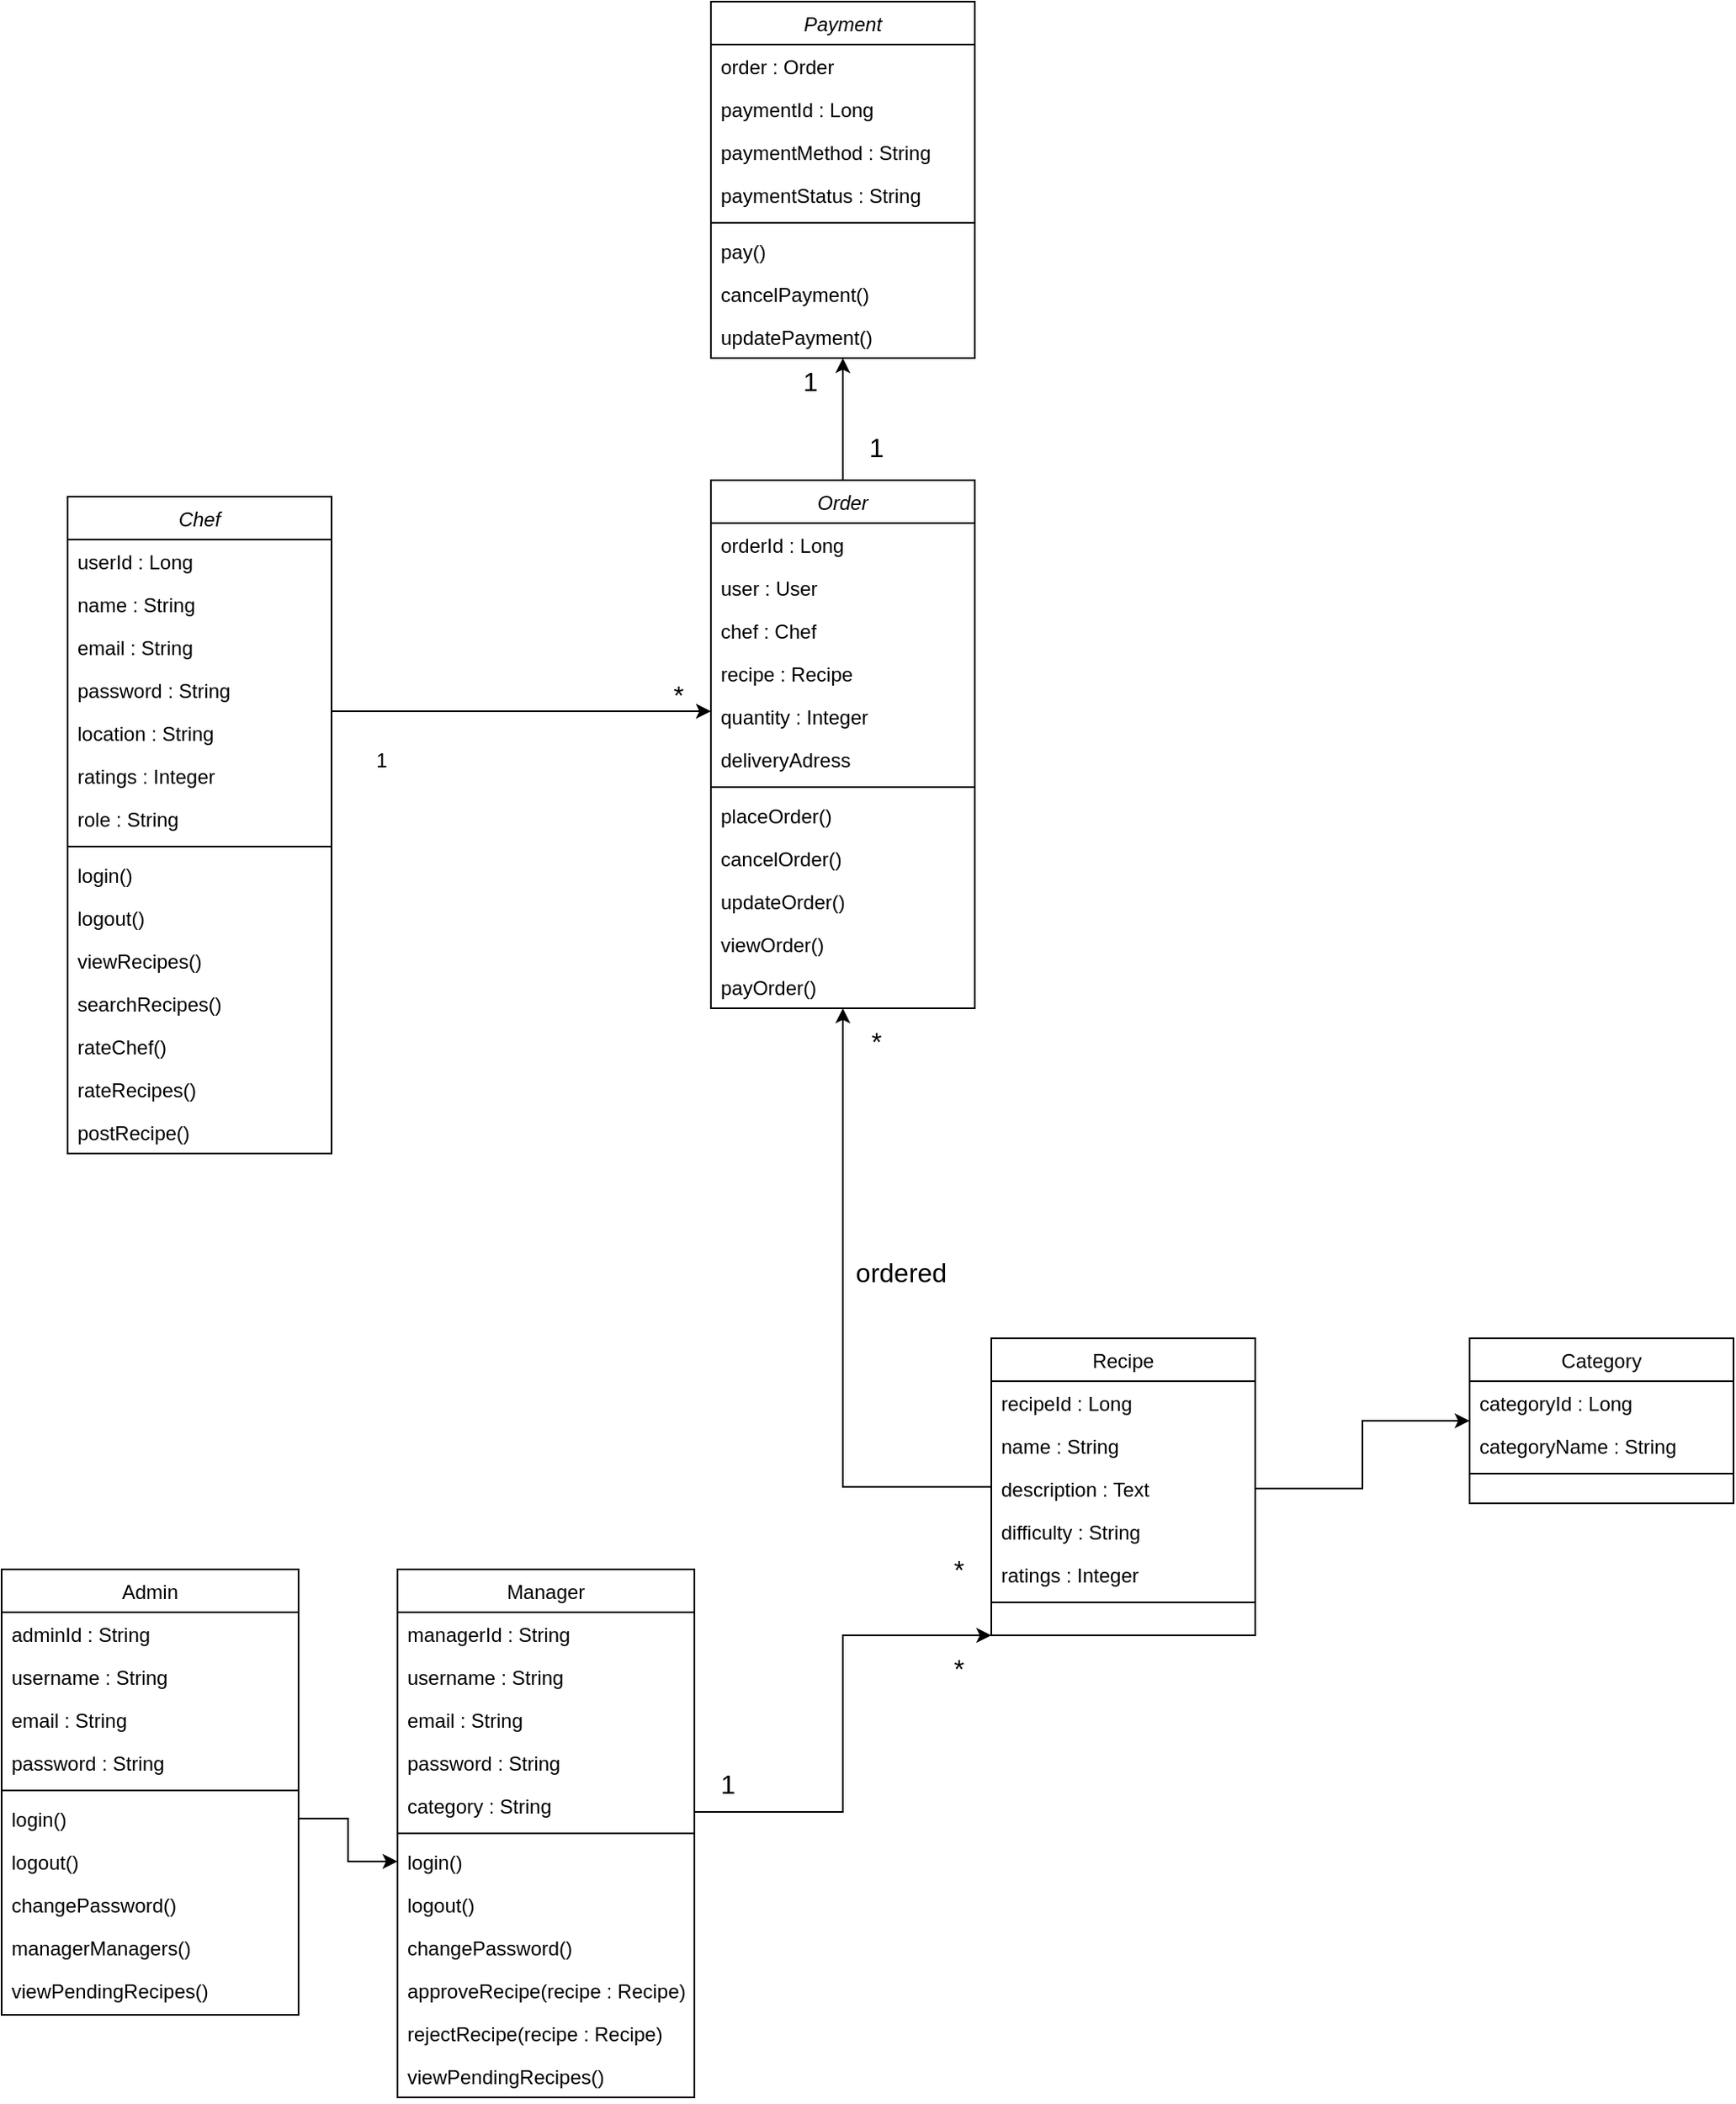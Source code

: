 <mxfile version="17.2.4" type="device" pages="2"><diagram id="C5RBs43oDa-KdzZeNtuy" name="Class"><mxGraphModel dx="1102" dy="2026" grid="1" gridSize="10" guides="1" tooltips="1" connect="1" arrows="1" fold="1" page="1" pageScale="1" pageWidth="827" pageHeight="1169" math="0" shadow="0"><root><mxCell id="WIyWlLk6GJQsqaUBKTNV-0"/><mxCell id="WIyWlLk6GJQsqaUBKTNV-1" parent="WIyWlLk6GJQsqaUBKTNV-0"/><mxCell id="gzbp8I2onkMnIB0sfhou-77" style="edgeStyle=orthogonalEdgeStyle;rounded=0;orthogonalLoop=1;jettySize=auto;html=1;" parent="WIyWlLk6GJQsqaUBKTNV-1" source="zkfFHV4jXpPFQw0GAbJ--0" target="zkfFHV4jXpPFQw0GAbJ--13" edge="1"><mxGeometry relative="1" as="geometry"><Array as="points"><mxPoint x="430" y="290"/><mxPoint x="430" y="290"/></Array></mxGeometry></mxCell><mxCell id="zkfFHV4jXpPFQw0GAbJ--0" value="Chef" style="swimlane;fontStyle=2;align=center;verticalAlign=top;childLayout=stackLayout;horizontal=1;startSize=26;horizontalStack=0;resizeParent=1;resizeLast=0;collapsible=1;marginBottom=0;rounded=0;shadow=0;strokeWidth=1;" parent="WIyWlLk6GJQsqaUBKTNV-1" vertex="1"><mxGeometry x="100" y="160" width="160" height="398" as="geometry"><mxRectangle x="230" y="140" width="160" height="26" as="alternateBounds"/></mxGeometry></mxCell><mxCell id="zkfFHV4jXpPFQw0GAbJ--1" value="userId : Long " style="text;align=left;verticalAlign=top;spacingLeft=4;spacingRight=4;overflow=hidden;rotatable=0;points=[[0,0.5],[1,0.5]];portConstraint=eastwest;" parent="zkfFHV4jXpPFQw0GAbJ--0" vertex="1"><mxGeometry y="26" width="160" height="26" as="geometry"/></mxCell><mxCell id="zkfFHV4jXpPFQw0GAbJ--2" value="name : String" style="text;align=left;verticalAlign=top;spacingLeft=4;spacingRight=4;overflow=hidden;rotatable=0;points=[[0,0.5],[1,0.5]];portConstraint=eastwest;rounded=0;shadow=0;html=0;" parent="zkfFHV4jXpPFQw0GAbJ--0" vertex="1"><mxGeometry y="52" width="160" height="26" as="geometry"/></mxCell><mxCell id="zkfFHV4jXpPFQw0GAbJ--3" value="email : String" style="text;align=left;verticalAlign=top;spacingLeft=4;spacingRight=4;overflow=hidden;rotatable=0;points=[[0,0.5],[1,0.5]];portConstraint=eastwest;rounded=0;shadow=0;html=0;" parent="zkfFHV4jXpPFQw0GAbJ--0" vertex="1"><mxGeometry y="78" width="160" height="26" as="geometry"/></mxCell><mxCell id="gzbp8I2onkMnIB0sfhou-25" value="password : String" style="text;align=left;verticalAlign=top;spacingLeft=4;spacingRight=4;overflow=hidden;rotatable=0;points=[[0,0.5],[1,0.5]];portConstraint=eastwest;rounded=0;shadow=0;html=0;" parent="zkfFHV4jXpPFQw0GAbJ--0" vertex="1"><mxGeometry y="104" width="160" height="26" as="geometry"/></mxCell><mxCell id="gzbp8I2onkMnIB0sfhou-27" value="location : String" style="text;align=left;verticalAlign=top;spacingLeft=4;spacingRight=4;overflow=hidden;rotatable=0;points=[[0,0.5],[1,0.5]];portConstraint=eastwest;rounded=0;shadow=0;html=0;" parent="zkfFHV4jXpPFQw0GAbJ--0" vertex="1"><mxGeometry y="130" width="160" height="26" as="geometry"/></mxCell><mxCell id="ZXQh1dTCe1DnvQsMlutK-0" value="ratings : Integer" style="text;align=left;verticalAlign=top;spacingLeft=4;spacingRight=4;overflow=hidden;rotatable=0;points=[[0,0.5],[1,0.5]];portConstraint=eastwest;rounded=0;shadow=0;html=0;" parent="zkfFHV4jXpPFQw0GAbJ--0" vertex="1"><mxGeometry y="156" width="160" height="26" as="geometry"/></mxCell><mxCell id="HIEGFdAaPPlBd5Zww9hB-16" value="role : String" style="text;align=left;verticalAlign=top;spacingLeft=4;spacingRight=4;overflow=hidden;rotatable=0;points=[[0,0.5],[1,0.5]];portConstraint=eastwest;rounded=0;shadow=0;html=0;" parent="zkfFHV4jXpPFQw0GAbJ--0" vertex="1"><mxGeometry y="182" width="160" height="26" as="geometry"/></mxCell><mxCell id="zkfFHV4jXpPFQw0GAbJ--4" value="" style="line;html=1;strokeWidth=1;align=left;verticalAlign=middle;spacingTop=-1;spacingLeft=3;spacingRight=3;rotatable=0;labelPosition=right;points=[];portConstraint=eastwest;" parent="zkfFHV4jXpPFQw0GAbJ--0" vertex="1"><mxGeometry y="208" width="160" height="8" as="geometry"/></mxCell><mxCell id="gzbp8I2onkMnIB0sfhou-28" value="login()" style="text;align=left;verticalAlign=top;spacingLeft=4;spacingRight=4;overflow=hidden;rotatable=0;points=[[0,0.5],[1,0.5]];portConstraint=eastwest;" parent="zkfFHV4jXpPFQw0GAbJ--0" vertex="1"><mxGeometry y="216" width="160" height="26" as="geometry"/></mxCell><mxCell id="gzbp8I2onkMnIB0sfhou-36" value="logout()" style="text;align=left;verticalAlign=top;spacingLeft=4;spacingRight=4;overflow=hidden;rotatable=0;points=[[0,0.5],[1,0.5]];portConstraint=eastwest;" parent="zkfFHV4jXpPFQw0GAbJ--0" vertex="1"><mxGeometry y="242" width="160" height="26" as="geometry"/></mxCell><mxCell id="gzbp8I2onkMnIB0sfhou-35" value="viewRecipes()" style="text;align=left;verticalAlign=top;spacingLeft=4;spacingRight=4;overflow=hidden;rotatable=0;points=[[0,0.5],[1,0.5]];portConstraint=eastwest;" parent="zkfFHV4jXpPFQw0GAbJ--0" vertex="1"><mxGeometry y="268" width="160" height="26" as="geometry"/></mxCell><mxCell id="gzbp8I2onkMnIB0sfhou-34" value="searchRecipes()" style="text;align=left;verticalAlign=top;spacingLeft=4;spacingRight=4;overflow=hidden;rotatable=0;points=[[0,0.5],[1,0.5]];portConstraint=eastwest;" parent="zkfFHV4jXpPFQw0GAbJ--0" vertex="1"><mxGeometry y="294" width="160" height="26" as="geometry"/></mxCell><mxCell id="gzbp8I2onkMnIB0sfhou-32" value="rateChef()" style="text;align=left;verticalAlign=top;spacingLeft=4;spacingRight=4;overflow=hidden;rotatable=0;points=[[0,0.5],[1,0.5]];portConstraint=eastwest;" parent="zkfFHV4jXpPFQw0GAbJ--0" vertex="1"><mxGeometry y="320" width="160" height="26" as="geometry"/></mxCell><mxCell id="gzbp8I2onkMnIB0sfhou-31" value="rateRecipes()" style="text;align=left;verticalAlign=top;spacingLeft=4;spacingRight=4;overflow=hidden;rotatable=0;points=[[0,0.5],[1,0.5]];portConstraint=eastwest;" parent="zkfFHV4jXpPFQw0GAbJ--0" vertex="1"><mxGeometry y="346" width="160" height="26" as="geometry"/></mxCell><mxCell id="zkfFHV4jXpPFQw0GAbJ--11" value="postRecipe()" style="text;align=left;verticalAlign=top;spacingLeft=4;spacingRight=4;overflow=hidden;rotatable=0;points=[[0,0.5],[1,0.5]];portConstraint=eastwest;" parent="zkfFHV4jXpPFQw0GAbJ--0" vertex="1"><mxGeometry y="372" width="160" height="26" as="geometry"/></mxCell><mxCell id="zkfFHV4jXpPFQw0GAbJ--13" value="Order" style="swimlane;fontStyle=2;align=center;verticalAlign=top;childLayout=stackLayout;horizontal=1;startSize=26;horizontalStack=0;resizeParent=1;resizeLast=0;collapsible=1;marginBottom=0;rounded=0;shadow=0;strokeWidth=1;" parent="WIyWlLk6GJQsqaUBKTNV-1" vertex="1"><mxGeometry x="490" y="150" width="160" height="320" as="geometry"><mxRectangle x="340" y="380" width="170" height="26" as="alternateBounds"/></mxGeometry></mxCell><mxCell id="zkfFHV4jXpPFQw0GAbJ--14" value="orderId : Long" style="text;align=left;verticalAlign=top;spacingLeft=4;spacingRight=4;overflow=hidden;rotatable=0;points=[[0,0.5],[1,0.5]];portConstraint=eastwest;" parent="zkfFHV4jXpPFQw0GAbJ--13" vertex="1"><mxGeometry y="26" width="160" height="26" as="geometry"/></mxCell><mxCell id="gzbp8I2onkMnIB0sfhou-53" value="user : User" style="text;align=left;verticalAlign=top;spacingLeft=4;spacingRight=4;overflow=hidden;rotatable=0;points=[[0,0.5],[1,0.5]];portConstraint=eastwest;" parent="zkfFHV4jXpPFQw0GAbJ--13" vertex="1"><mxGeometry y="52" width="160" height="26" as="geometry"/></mxCell><mxCell id="gzbp8I2onkMnIB0sfhou-54" value="chef : Chef" style="text;align=left;verticalAlign=top;spacingLeft=4;spacingRight=4;overflow=hidden;rotatable=0;points=[[0,0.5],[1,0.5]];portConstraint=eastwest;" parent="zkfFHV4jXpPFQw0GAbJ--13" vertex="1"><mxGeometry y="78" width="160" height="26" as="geometry"/></mxCell><mxCell id="gzbp8I2onkMnIB0sfhou-55" value="recipe : Recipe" style="text;align=left;verticalAlign=top;spacingLeft=4;spacingRight=4;overflow=hidden;rotatable=0;points=[[0,0.5],[1,0.5]];portConstraint=eastwest;" parent="zkfFHV4jXpPFQw0GAbJ--13" vertex="1"><mxGeometry y="104" width="160" height="26" as="geometry"/></mxCell><mxCell id="gzbp8I2onkMnIB0sfhou-56" value="quantity : Integer" style="text;align=left;verticalAlign=top;spacingLeft=4;spacingRight=4;overflow=hidden;rotatable=0;points=[[0,0.5],[1,0.5]];portConstraint=eastwest;" parent="zkfFHV4jXpPFQw0GAbJ--13" vertex="1"><mxGeometry y="130" width="160" height="26" as="geometry"/></mxCell><mxCell id="gzbp8I2onkMnIB0sfhou-57" value="deliveryAdress" style="text;align=left;verticalAlign=top;spacingLeft=4;spacingRight=4;overflow=hidden;rotatable=0;points=[[0,0.5],[1,0.5]];portConstraint=eastwest;" parent="zkfFHV4jXpPFQw0GAbJ--13" vertex="1"><mxGeometry y="156" width="160" height="26" as="geometry"/></mxCell><mxCell id="zkfFHV4jXpPFQw0GAbJ--15" value="" style="line;html=1;strokeWidth=1;align=left;verticalAlign=middle;spacingTop=-1;spacingLeft=3;spacingRight=3;rotatable=0;labelPosition=right;points=[];portConstraint=eastwest;" parent="zkfFHV4jXpPFQw0GAbJ--13" vertex="1"><mxGeometry y="182" width="160" height="8" as="geometry"/></mxCell><mxCell id="gzbp8I2onkMnIB0sfhou-58" value="placeOrder()" style="text;align=left;verticalAlign=top;spacingLeft=4;spacingRight=4;overflow=hidden;rotatable=0;points=[[0,0.5],[1,0.5]];portConstraint=eastwest;" parent="zkfFHV4jXpPFQw0GAbJ--13" vertex="1"><mxGeometry y="190" width="160" height="26" as="geometry"/></mxCell><mxCell id="gzbp8I2onkMnIB0sfhou-59" value="cancelOrder()" style="text;align=left;verticalAlign=top;spacingLeft=4;spacingRight=4;overflow=hidden;rotatable=0;points=[[0,0.5],[1,0.5]];portConstraint=eastwest;" parent="zkfFHV4jXpPFQw0GAbJ--13" vertex="1"><mxGeometry y="216" width="160" height="26" as="geometry"/></mxCell><mxCell id="gzbp8I2onkMnIB0sfhou-60" value="updateOrder()" style="text;align=left;verticalAlign=top;spacingLeft=4;spacingRight=4;overflow=hidden;rotatable=0;points=[[0,0.5],[1,0.5]];portConstraint=eastwest;" parent="zkfFHV4jXpPFQw0GAbJ--13" vertex="1"><mxGeometry y="242" width="160" height="26" as="geometry"/></mxCell><mxCell id="gzbp8I2onkMnIB0sfhou-61" value="viewOrder()" style="text;align=left;verticalAlign=top;spacingLeft=4;spacingRight=4;overflow=hidden;rotatable=0;points=[[0,0.5],[1,0.5]];portConstraint=eastwest;" parent="zkfFHV4jXpPFQw0GAbJ--13" vertex="1"><mxGeometry y="268" width="160" height="26" as="geometry"/></mxCell><mxCell id="gzbp8I2onkMnIB0sfhou-62" value="payOrder()" style="text;align=left;verticalAlign=top;spacingLeft=4;spacingRight=4;overflow=hidden;rotatable=0;points=[[0,0.5],[1,0.5]];portConstraint=eastwest;" parent="zkfFHV4jXpPFQw0GAbJ--13" vertex="1"><mxGeometry y="294" width="160" height="26" as="geometry"/></mxCell><mxCell id="gzbp8I2onkMnIB0sfhou-83" style="edgeStyle=orthogonalEdgeStyle;rounded=0;orthogonalLoop=1;jettySize=auto;html=1;fontSize=16;" parent="WIyWlLk6GJQsqaUBKTNV-1" source="zkfFHV4jXpPFQw0GAbJ--17" target="zkfFHV4jXpPFQw0GAbJ--13" edge="1"><mxGeometry relative="1" as="geometry"/></mxCell><mxCell id="zkfFHV4jXpPFQw0GAbJ--17" value="Recipe" style="swimlane;fontStyle=0;align=center;verticalAlign=top;childLayout=stackLayout;horizontal=1;startSize=26;horizontalStack=0;resizeParent=1;resizeLast=0;collapsible=1;marginBottom=0;rounded=0;shadow=0;strokeWidth=1;" parent="WIyWlLk6GJQsqaUBKTNV-1" vertex="1"><mxGeometry x="660" y="670" width="160" height="180" as="geometry"><mxRectangle x="550" y="140" width="160" height="26" as="alternateBounds"/></mxGeometry></mxCell><mxCell id="zkfFHV4jXpPFQw0GAbJ--18" value="recipeId : Long" style="text;align=left;verticalAlign=top;spacingLeft=4;spacingRight=4;overflow=hidden;rotatable=0;points=[[0,0.5],[1,0.5]];portConstraint=eastwest;" parent="zkfFHV4jXpPFQw0GAbJ--17" vertex="1"><mxGeometry y="26" width="160" height="26" as="geometry"/></mxCell><mxCell id="zkfFHV4jXpPFQw0GAbJ--19" value="name : String" style="text;align=left;verticalAlign=top;spacingLeft=4;spacingRight=4;overflow=hidden;rotatable=0;points=[[0,0.5],[1,0.5]];portConstraint=eastwest;rounded=0;shadow=0;html=0;" parent="zkfFHV4jXpPFQw0GAbJ--17" vertex="1"><mxGeometry y="52" width="160" height="26" as="geometry"/></mxCell><mxCell id="HIEGFdAaPPlBd5Zww9hB-15" value="description : Text" style="text;align=left;verticalAlign=top;spacingLeft=4;spacingRight=4;overflow=hidden;rotatable=0;points=[[0,0.5],[1,0.5]];portConstraint=eastwest;" parent="zkfFHV4jXpPFQw0GAbJ--17" vertex="1"><mxGeometry y="78" width="160" height="26" as="geometry"/></mxCell><mxCell id="gzbp8I2onkMnIB0sfhou-37" value="difficulty : String" style="text;align=left;verticalAlign=top;spacingLeft=4;spacingRight=4;overflow=hidden;rotatable=0;points=[[0,0.5],[1,0.5]];portConstraint=eastwest;rounded=0;shadow=0;html=0;" parent="zkfFHV4jXpPFQw0GAbJ--17" vertex="1"><mxGeometry y="104" width="160" height="26" as="geometry"/></mxCell><mxCell id="gzbp8I2onkMnIB0sfhou-38" value="ratings : Integer" style="text;align=left;verticalAlign=top;spacingLeft=4;spacingRight=4;overflow=hidden;rotatable=0;points=[[0,0.5],[1,0.5]];portConstraint=eastwest;rounded=0;shadow=0;html=0;" parent="zkfFHV4jXpPFQw0GAbJ--17" vertex="1"><mxGeometry y="130" width="160" height="26" as="geometry"/></mxCell><mxCell id="zkfFHV4jXpPFQw0GAbJ--23" value="" style="line;html=1;strokeWidth=1;align=left;verticalAlign=middle;spacingTop=-1;spacingLeft=3;spacingRight=3;rotatable=0;labelPosition=right;points=[];portConstraint=eastwest;" parent="zkfFHV4jXpPFQw0GAbJ--17" vertex="1"><mxGeometry y="156" width="160" height="8" as="geometry"/></mxCell><mxCell id="gzbp8I2onkMnIB0sfhou-1" value="Payment" style="swimlane;fontStyle=2;align=center;verticalAlign=top;childLayout=stackLayout;horizontal=1;startSize=26;horizontalStack=0;resizeParent=1;resizeLast=0;collapsible=1;marginBottom=0;rounded=0;shadow=0;strokeWidth=1;" parent="WIyWlLk6GJQsqaUBKTNV-1" vertex="1"><mxGeometry x="490" y="-140" width="160" height="216" as="geometry"><mxRectangle x="230" y="140" width="160" height="26" as="alternateBounds"/></mxGeometry></mxCell><mxCell id="gzbp8I2onkMnIB0sfhou-3" value="order : Order" style="text;align=left;verticalAlign=top;spacingLeft=4;spacingRight=4;overflow=hidden;rotatable=0;points=[[0,0.5],[1,0.5]];portConstraint=eastwest;rounded=0;shadow=0;html=0;" parent="gzbp8I2onkMnIB0sfhou-1" vertex="1"><mxGeometry y="26" width="160" height="26" as="geometry"/></mxCell><mxCell id="gzbp8I2onkMnIB0sfhou-2" value="paymentId : Long" style="text;align=left;verticalAlign=top;spacingLeft=4;spacingRight=4;overflow=hidden;rotatable=0;points=[[0,0.5],[1,0.5]];portConstraint=eastwest;" parent="gzbp8I2onkMnIB0sfhou-1" vertex="1"><mxGeometry y="52" width="160" height="26" as="geometry"/></mxCell><mxCell id="gzbp8I2onkMnIB0sfhou-4" value="paymentMethod : String" style="text;align=left;verticalAlign=top;spacingLeft=4;spacingRight=4;overflow=hidden;rotatable=0;points=[[0,0.5],[1,0.5]];portConstraint=eastwest;rounded=0;shadow=0;html=0;" parent="gzbp8I2onkMnIB0sfhou-1" vertex="1"><mxGeometry y="78" width="160" height="26" as="geometry"/></mxCell><mxCell id="gzbp8I2onkMnIB0sfhou-64" value="paymentStatus : String" style="text;align=left;verticalAlign=top;spacingLeft=4;spacingRight=4;overflow=hidden;rotatable=0;points=[[0,0.5],[1,0.5]];portConstraint=eastwest;rounded=0;shadow=0;html=0;" parent="gzbp8I2onkMnIB0sfhou-1" vertex="1"><mxGeometry y="104" width="160" height="26" as="geometry"/></mxCell><mxCell id="gzbp8I2onkMnIB0sfhou-5" value="" style="line;html=1;strokeWidth=1;align=left;verticalAlign=middle;spacingTop=-1;spacingLeft=3;spacingRight=3;rotatable=0;labelPosition=right;points=[];portConstraint=eastwest;" parent="gzbp8I2onkMnIB0sfhou-1" vertex="1"><mxGeometry y="130" width="160" height="8" as="geometry"/></mxCell><mxCell id="gzbp8I2onkMnIB0sfhou-6" value="pay()" style="text;align=left;verticalAlign=top;spacingLeft=4;spacingRight=4;overflow=hidden;rotatable=0;points=[[0,0.5],[1,0.5]];portConstraint=eastwest;" parent="gzbp8I2onkMnIB0sfhou-1" vertex="1"><mxGeometry y="138" width="160" height="26" as="geometry"/></mxCell><mxCell id="gzbp8I2onkMnIB0sfhou-65" value="cancelPayment()" style="text;align=left;verticalAlign=top;spacingLeft=4;spacingRight=4;overflow=hidden;rotatable=0;points=[[0,0.5],[1,0.5]];portConstraint=eastwest;" parent="gzbp8I2onkMnIB0sfhou-1" vertex="1"><mxGeometry y="164" width="160" height="26" as="geometry"/></mxCell><mxCell id="gzbp8I2onkMnIB0sfhou-66" value="updatePayment()" style="text;align=left;verticalAlign=top;spacingLeft=4;spacingRight=4;overflow=hidden;rotatable=0;points=[[0,0.5],[1,0.5]];portConstraint=eastwest;" parent="gzbp8I2onkMnIB0sfhou-1" vertex="1"><mxGeometry y="190" width="160" height="26" as="geometry"/></mxCell><mxCell id="gzbp8I2onkMnIB0sfhou-95" style="edgeStyle=orthogonalEdgeStyle;rounded=0;orthogonalLoop=1;jettySize=auto;html=1;fontSize=16;startArrow=none;startFill=0;endArrow=classic;endFill=1;" parent="WIyWlLk6GJQsqaUBKTNV-1" source="gzbp8I2onkMnIB0sfhou-13" target="zkfFHV4jXpPFQw0GAbJ--17" edge="1"><mxGeometry relative="1" as="geometry"><Array as="points"><mxPoint x="570" y="957"/><mxPoint x="570" y="850"/></Array></mxGeometry></mxCell><mxCell id="gzbp8I2onkMnIB0sfhou-13" value="Manager" style="swimlane;fontStyle=0;align=center;verticalAlign=top;childLayout=stackLayout;horizontal=1;startSize=26;horizontalStack=0;resizeParent=1;resizeLast=0;collapsible=1;marginBottom=0;rounded=0;shadow=0;strokeWidth=1;" parent="WIyWlLk6GJQsqaUBKTNV-1" vertex="1"><mxGeometry x="300" y="810" width="180" height="320" as="geometry"><mxRectangle x="130" y="380" width="160" height="26" as="alternateBounds"/></mxGeometry></mxCell><mxCell id="gzbp8I2onkMnIB0sfhou-14" value="managerId : String" style="text;align=left;verticalAlign=top;spacingLeft=4;spacingRight=4;overflow=hidden;rotatable=0;points=[[0,0.5],[1,0.5]];portConstraint=eastwest;" parent="gzbp8I2onkMnIB0sfhou-13" vertex="1"><mxGeometry y="26" width="180" height="26" as="geometry"/></mxCell><mxCell id="gzbp8I2onkMnIB0sfhou-15" value="username : String" style="text;align=left;verticalAlign=top;spacingLeft=4;spacingRight=4;overflow=hidden;rotatable=0;points=[[0,0.5],[1,0.5]];portConstraint=eastwest;rounded=0;shadow=0;html=0;" parent="gzbp8I2onkMnIB0sfhou-13" vertex="1"><mxGeometry y="52" width="180" height="26" as="geometry"/></mxCell><mxCell id="gzbp8I2onkMnIB0sfhou-70" value="email : String" style="text;align=left;verticalAlign=top;spacingLeft=4;spacingRight=4;overflow=hidden;rotatable=0;points=[[0,0.5],[1,0.5]];portConstraint=eastwest;rounded=0;shadow=0;html=0;" parent="gzbp8I2onkMnIB0sfhou-13" vertex="1"><mxGeometry y="78" width="180" height="26" as="geometry"/></mxCell><mxCell id="gzbp8I2onkMnIB0sfhou-71" value="password : String" style="text;align=left;verticalAlign=top;spacingLeft=4;spacingRight=4;overflow=hidden;rotatable=0;points=[[0,0.5],[1,0.5]];portConstraint=eastwest;rounded=0;shadow=0;html=0;" parent="gzbp8I2onkMnIB0sfhou-13" vertex="1"><mxGeometry y="104" width="180" height="26" as="geometry"/></mxCell><mxCell id="HIEGFdAaPPlBd5Zww9hB-0" value="category : String" style="text;align=left;verticalAlign=top;spacingLeft=4;spacingRight=4;overflow=hidden;rotatable=0;points=[[0,0.5],[1,0.5]];portConstraint=eastwest;rounded=0;shadow=0;html=0;" parent="gzbp8I2onkMnIB0sfhou-13" vertex="1"><mxGeometry y="130" width="180" height="26" as="geometry"/></mxCell><mxCell id="gzbp8I2onkMnIB0sfhou-16" value="" style="line;html=1;strokeWidth=1;align=left;verticalAlign=middle;spacingTop=-1;spacingLeft=3;spacingRight=3;rotatable=0;labelPosition=right;points=[];portConstraint=eastwest;" parent="gzbp8I2onkMnIB0sfhou-13" vertex="1"><mxGeometry y="156" width="180" height="8" as="geometry"/></mxCell><mxCell id="gzbp8I2onkMnIB0sfhou-17" value="login()" style="text;align=left;verticalAlign=top;spacingLeft=4;spacingRight=4;overflow=hidden;rotatable=0;points=[[0,0.5],[1,0.5]];portConstraint=eastwest;fontStyle=0" parent="gzbp8I2onkMnIB0sfhou-13" vertex="1"><mxGeometry y="164" width="180" height="26" as="geometry"/></mxCell><mxCell id="gzbp8I2onkMnIB0sfhou-18" value="logout()" style="text;align=left;verticalAlign=top;spacingLeft=4;spacingRight=4;overflow=hidden;rotatable=0;points=[[0,0.5],[1,0.5]];portConstraint=eastwest;" parent="gzbp8I2onkMnIB0sfhou-13" vertex="1"><mxGeometry y="190" width="180" height="26" as="geometry"/></mxCell><mxCell id="gzbp8I2onkMnIB0sfhou-72" value="changePassword()" style="text;align=left;verticalAlign=top;spacingLeft=4;spacingRight=4;overflow=hidden;rotatable=0;points=[[0,0.5],[1,0.5]];portConstraint=eastwest;" parent="gzbp8I2onkMnIB0sfhou-13" vertex="1"><mxGeometry y="216" width="180" height="26" as="geometry"/></mxCell><mxCell id="gzbp8I2onkMnIB0sfhou-73" value="approveRecipe(recipe : Recipe)" style="text;align=left;verticalAlign=top;spacingLeft=4;spacingRight=4;overflow=hidden;rotatable=0;points=[[0,0.5],[1,0.5]];portConstraint=eastwest;" parent="gzbp8I2onkMnIB0sfhou-13" vertex="1"><mxGeometry y="242" width="180" height="26" as="geometry"/></mxCell><mxCell id="gzbp8I2onkMnIB0sfhou-74" value="rejectRecipe(recipe : Recipe)" style="text;align=left;verticalAlign=top;spacingLeft=4;spacingRight=4;overflow=hidden;rotatable=0;points=[[0,0.5],[1,0.5]];portConstraint=eastwest;" parent="gzbp8I2onkMnIB0sfhou-13" vertex="1"><mxGeometry y="268" width="180" height="26" as="geometry"/></mxCell><mxCell id="gzbp8I2onkMnIB0sfhou-75" value="viewPendingRecipes()" style="text;align=left;verticalAlign=top;spacingLeft=4;spacingRight=4;overflow=hidden;rotatable=0;points=[[0,0.5],[1,0.5]];portConstraint=eastwest;" parent="gzbp8I2onkMnIB0sfhou-13" vertex="1"><mxGeometry y="294" width="180" height="26" as="geometry"/></mxCell><mxCell id="gzbp8I2onkMnIB0sfhou-78" value="1" style="text;html=1;align=center;verticalAlign=middle;resizable=0;points=[];autosize=1;strokeColor=none;fillColor=none;" parent="WIyWlLk6GJQsqaUBKTNV-1" vertex="1"><mxGeometry x="280" y="310" width="20" height="20" as="geometry"/></mxCell><mxCell id="gzbp8I2onkMnIB0sfhou-79" value="*" style="text;html=1;align=center;verticalAlign=middle;resizable=0;points=[];autosize=1;strokeColor=none;fillColor=none;fontSize=16;" parent="WIyWlLk6GJQsqaUBKTNV-1" vertex="1"><mxGeometry x="460" y="270" width="20" height="20" as="geometry"/></mxCell><mxCell id="gzbp8I2onkMnIB0sfhou-84" value="*" style="text;html=1;align=center;verticalAlign=middle;resizable=0;points=[];autosize=1;strokeColor=none;fillColor=none;fontSize=16;" parent="WIyWlLk6GJQsqaUBKTNV-1" vertex="1"><mxGeometry x="580" y="480" width="20" height="20" as="geometry"/></mxCell><mxCell id="gzbp8I2onkMnIB0sfhou-85" value="ordered" style="text;html=1;align=center;verticalAlign=middle;resizable=0;points=[];autosize=1;strokeColor=none;fillColor=none;fontSize=16;" parent="WIyWlLk6GJQsqaUBKTNV-1" vertex="1"><mxGeometry x="570" y="620" width="70" height="20" as="geometry"/></mxCell><mxCell id="gzbp8I2onkMnIB0sfhou-87" style="edgeStyle=orthogonalEdgeStyle;rounded=0;orthogonalLoop=1;jettySize=auto;html=1;entryX=0.5;entryY=0;entryDx=0;entryDy=0;fontSize=16;startArrow=classic;startFill=1;endArrow=none;endFill=0;exitX=0.5;exitY=1;exitDx=0;exitDy=0;" parent="WIyWlLk6GJQsqaUBKTNV-1" source="gzbp8I2onkMnIB0sfhou-1" target="zkfFHV4jXpPFQw0GAbJ--13" edge="1"><mxGeometry relative="1" as="geometry"/></mxCell><mxCell id="gzbp8I2onkMnIB0sfhou-88" value="*" style="text;html=1;align=center;verticalAlign=middle;resizable=0;points=[];autosize=1;strokeColor=none;fillColor=none;fontSize=16;" parent="WIyWlLk6GJQsqaUBKTNV-1" vertex="1"><mxGeometry x="630" y="800" width="20" height="20" as="geometry"/></mxCell><mxCell id="gzbp8I2onkMnIB0sfhou-89" value="1" style="text;html=1;align=center;verticalAlign=middle;resizable=0;points=[];autosize=1;strokeColor=none;fillColor=none;fontSize=16;" parent="WIyWlLk6GJQsqaUBKTNV-1" vertex="1"><mxGeometry x="540" y="80" width="20" height="20" as="geometry"/></mxCell><mxCell id="gzbp8I2onkMnIB0sfhou-90" value="1" style="text;html=1;align=center;verticalAlign=middle;resizable=0;points=[];autosize=1;strokeColor=none;fillColor=none;fontSize=16;" parent="WIyWlLk6GJQsqaUBKTNV-1" vertex="1"><mxGeometry x="580" y="120" width="20" height="20" as="geometry"/></mxCell><mxCell id="gzbp8I2onkMnIB0sfhou-96" value="1" style="text;html=1;align=center;verticalAlign=middle;resizable=0;points=[];autosize=1;strokeColor=none;fillColor=none;fontSize=16;" parent="WIyWlLk6GJQsqaUBKTNV-1" vertex="1"><mxGeometry x="490" y="930" width="20" height="20" as="geometry"/></mxCell><mxCell id="gzbp8I2onkMnIB0sfhou-98" value="*" style="text;html=1;align=center;verticalAlign=middle;resizable=0;points=[];autosize=1;strokeColor=none;fillColor=none;fontSize=16;" parent="WIyWlLk6GJQsqaUBKTNV-1" vertex="1"><mxGeometry x="630" y="860" width="20" height="20" as="geometry"/></mxCell><mxCell id="fipd7-vWyxz0HXzNnjah-0" value="Admin" style="swimlane;fontStyle=0;align=center;verticalAlign=top;childLayout=stackLayout;horizontal=1;startSize=26;horizontalStack=0;resizeParent=1;resizeLast=0;collapsible=1;marginBottom=0;rounded=0;shadow=0;strokeWidth=1;" parent="WIyWlLk6GJQsqaUBKTNV-1" vertex="1"><mxGeometry x="60" y="810" width="180" height="270" as="geometry"><mxRectangle x="130" y="380" width="160" height="26" as="alternateBounds"/></mxGeometry></mxCell><mxCell id="fipd7-vWyxz0HXzNnjah-1" value="adminId : String" style="text;align=left;verticalAlign=top;spacingLeft=4;spacingRight=4;overflow=hidden;rotatable=0;points=[[0,0.5],[1,0.5]];portConstraint=eastwest;" parent="fipd7-vWyxz0HXzNnjah-0" vertex="1"><mxGeometry y="26" width="180" height="26" as="geometry"/></mxCell><mxCell id="fipd7-vWyxz0HXzNnjah-2" value="username : String" style="text;align=left;verticalAlign=top;spacingLeft=4;spacingRight=4;overflow=hidden;rotatable=0;points=[[0,0.5],[1,0.5]];portConstraint=eastwest;rounded=0;shadow=0;html=0;" parent="fipd7-vWyxz0HXzNnjah-0" vertex="1"><mxGeometry y="52" width="180" height="26" as="geometry"/></mxCell><mxCell id="fipd7-vWyxz0HXzNnjah-3" value="email : String" style="text;align=left;verticalAlign=top;spacingLeft=4;spacingRight=4;overflow=hidden;rotatable=0;points=[[0,0.5],[1,0.5]];portConstraint=eastwest;rounded=0;shadow=0;html=0;" parent="fipd7-vWyxz0HXzNnjah-0" vertex="1"><mxGeometry y="78" width="180" height="26" as="geometry"/></mxCell><mxCell id="fipd7-vWyxz0HXzNnjah-4" value="password : String" style="text;align=left;verticalAlign=top;spacingLeft=4;spacingRight=4;overflow=hidden;rotatable=0;points=[[0,0.5],[1,0.5]];portConstraint=eastwest;rounded=0;shadow=0;html=0;" parent="fipd7-vWyxz0HXzNnjah-0" vertex="1"><mxGeometry y="104" width="180" height="26" as="geometry"/></mxCell><mxCell id="fipd7-vWyxz0HXzNnjah-5" value="" style="line;html=1;strokeWidth=1;align=left;verticalAlign=middle;spacingTop=-1;spacingLeft=3;spacingRight=3;rotatable=0;labelPosition=right;points=[];portConstraint=eastwest;" parent="fipd7-vWyxz0HXzNnjah-0" vertex="1"><mxGeometry y="130" width="180" height="8" as="geometry"/></mxCell><mxCell id="fipd7-vWyxz0HXzNnjah-6" value="login()" style="text;align=left;verticalAlign=top;spacingLeft=4;spacingRight=4;overflow=hidden;rotatable=0;points=[[0,0.5],[1,0.5]];portConstraint=eastwest;fontStyle=0" parent="fipd7-vWyxz0HXzNnjah-0" vertex="1"><mxGeometry y="138" width="180" height="26" as="geometry"/></mxCell><mxCell id="fipd7-vWyxz0HXzNnjah-7" value="logout()" style="text;align=left;verticalAlign=top;spacingLeft=4;spacingRight=4;overflow=hidden;rotatable=0;points=[[0,0.5],[1,0.5]];portConstraint=eastwest;" parent="fipd7-vWyxz0HXzNnjah-0" vertex="1"><mxGeometry y="164" width="180" height="26" as="geometry"/></mxCell><mxCell id="fipd7-vWyxz0HXzNnjah-8" value="changePassword()" style="text;align=left;verticalAlign=top;spacingLeft=4;spacingRight=4;overflow=hidden;rotatable=0;points=[[0,0.5],[1,0.5]];portConstraint=eastwest;" parent="fipd7-vWyxz0HXzNnjah-0" vertex="1"><mxGeometry y="190" width="180" height="26" as="geometry"/></mxCell><mxCell id="fipd7-vWyxz0HXzNnjah-9" value="managerManagers()" style="text;align=left;verticalAlign=top;spacingLeft=4;spacingRight=4;overflow=hidden;rotatable=0;points=[[0,0.5],[1,0.5]];portConstraint=eastwest;" parent="fipd7-vWyxz0HXzNnjah-0" vertex="1"><mxGeometry y="216" width="180" height="26" as="geometry"/></mxCell><mxCell id="fipd7-vWyxz0HXzNnjah-11" value="viewPendingRecipes()" style="text;align=left;verticalAlign=top;spacingLeft=4;spacingRight=4;overflow=hidden;rotatable=0;points=[[0,0.5],[1,0.5]];portConstraint=eastwest;" parent="fipd7-vWyxz0HXzNnjah-0" vertex="1"><mxGeometry y="242" width="180" height="26" as="geometry"/></mxCell><mxCell id="fipd7-vWyxz0HXzNnjah-12" style="edgeStyle=orthogonalEdgeStyle;rounded=0;orthogonalLoop=1;jettySize=auto;html=1;entryX=1;entryY=0.5;entryDx=0;entryDy=0;startArrow=classic;startFill=1;endArrow=none;endFill=0;" parent="WIyWlLk6GJQsqaUBKTNV-1" source="gzbp8I2onkMnIB0sfhou-17" target="fipd7-vWyxz0HXzNnjah-6" edge="1"><mxGeometry relative="1" as="geometry"/></mxCell><mxCell id="HIEGFdAaPPlBd5Zww9hB-1" value="Category" style="swimlane;fontStyle=0;align=center;verticalAlign=top;childLayout=stackLayout;horizontal=1;startSize=26;horizontalStack=0;resizeParent=1;resizeLast=0;collapsible=1;marginBottom=0;rounded=0;shadow=0;strokeWidth=1;" parent="WIyWlLk6GJQsqaUBKTNV-1" vertex="1"><mxGeometry x="950" y="670" width="160" height="100" as="geometry"><mxRectangle x="550" y="140" width="160" height="26" as="alternateBounds"/></mxGeometry></mxCell><mxCell id="HIEGFdAaPPlBd5Zww9hB-2" value="categoryId : Long" style="text;align=left;verticalAlign=top;spacingLeft=4;spacingRight=4;overflow=hidden;rotatable=0;points=[[0,0.5],[1,0.5]];portConstraint=eastwest;" parent="HIEGFdAaPPlBd5Zww9hB-1" vertex="1"><mxGeometry y="26" width="160" height="26" as="geometry"/></mxCell><mxCell id="HIEGFdAaPPlBd5Zww9hB-14" value="categoryName : String" style="text;align=left;verticalAlign=top;spacingLeft=4;spacingRight=4;overflow=hidden;rotatable=0;points=[[0,0.5],[1,0.5]];portConstraint=eastwest;" parent="HIEGFdAaPPlBd5Zww9hB-1" vertex="1"><mxGeometry y="52" width="160" height="26" as="geometry"/></mxCell><mxCell id="HIEGFdAaPPlBd5Zww9hB-10" value="" style="line;html=1;strokeWidth=1;align=left;verticalAlign=middle;spacingTop=-1;spacingLeft=3;spacingRight=3;rotatable=0;labelPosition=right;points=[];portConstraint=eastwest;" parent="HIEGFdAaPPlBd5Zww9hB-1" vertex="1"><mxGeometry y="78" width="160" height="8" as="geometry"/></mxCell><mxCell id="gdD55vFv4dU2mYNmQsuB-0" style="edgeStyle=orthogonalEdgeStyle;rounded=0;orthogonalLoop=1;jettySize=auto;html=1;entryX=0;entryY=0.5;entryDx=0;entryDy=0;" edge="1" parent="WIyWlLk6GJQsqaUBKTNV-1" source="HIEGFdAaPPlBd5Zww9hB-15" target="HIEGFdAaPPlBd5Zww9hB-1"><mxGeometry relative="1" as="geometry"/></mxCell></root></mxGraphModel></diagram><diagram id="UmKYkXPg_pY_wJr1uMKn" name="Use Case"><mxGraphModel dx="1102" dy="857" grid="1" gridSize="10" guides="1" tooltips="1" connect="1" arrows="1" fold="1" page="1" pageScale="1" pageWidth="850" pageHeight="1100" math="0" shadow="0"><root><mxCell id="0"/><mxCell id="1" parent="0"/><mxCell id="Hw29NSk5utPJt-roQ3l8-1" value="" style="swimlane;startSize=0;movable=1;resizable=1;rotatable=1;deletable=1;editable=1;connectable=1;" parent="1" vertex="1"><mxGeometry x="110" y="70" width="730" height="880" as="geometry"/></mxCell><mxCell id="xZLGOdvBsRVJ33ylRqwi-13" style="edgeStyle=orthogonalEdgeStyle;rounded=0;orthogonalLoop=1;jettySize=auto;html=1;entryX=0.5;entryY=0;entryDx=0;entryDy=0;dashed=1;startArrow=open;startFill=0;endArrow=none;endFill=0;exitX=1;exitY=0.5;exitDx=0;exitDy=0;" parent="Hw29NSk5utPJt-roQ3l8-1" source="xZLGOdvBsRVJ33ylRqwi-2" target="xZLGOdvBsRVJ33ylRqwi-6" edge="1"><mxGeometry relative="1" as="geometry"><Array as="points"><mxPoint x="640" y="110"/><mxPoint x="640" y="310"/></Array><mxPoint x="278.095" y="150" as="sourcePoint"/></mxGeometry></mxCell><mxCell id="xZLGOdvBsRVJ33ylRqwi-2" value="Approve Recipes" style="ellipse;whiteSpace=wrap;html=1;" parent="Hw29NSk5utPJt-roQ3l8-1" vertex="1"><mxGeometry x="390" y="70" width="120" height="80" as="geometry"/></mxCell><mxCell id="xZLGOdvBsRVJ33ylRqwi-3" value="Reject Recipes" style="ellipse;whiteSpace=wrap;html=1;" parent="Hw29NSk5utPJt-roQ3l8-1" vertex="1"><mxGeometry x="390" y="180" width="120" height="80" as="geometry"/></mxCell><mxCell id="YmwZD0cjP7jEZuR1ltUu-4" style="edgeStyle=orthogonalEdgeStyle;rounded=0;orthogonalLoop=1;jettySize=auto;html=1;dashed=1;" edge="1" parent="Hw29NSk5utPJt-roQ3l8-1" source="xZLGOdvBsRVJ33ylRqwi-6" target="aeLtoKzcR3uG8ipepU-z-13"><mxGeometry relative="1" as="geometry"/></mxCell><mxCell id="xZLGOdvBsRVJ33ylRqwi-6" value="Login" style="ellipse;whiteSpace=wrap;html=1;" parent="Hw29NSk5utPJt-roQ3l8-1" vertex="1"><mxGeometry x="570" y="310" width="120" height="80" as="geometry"/></mxCell><mxCell id="xZLGOdvBsRVJ33ylRqwi-26" style="edgeStyle=none;rounded=0;orthogonalLoop=1;jettySize=auto;html=1;entryX=0;entryY=0.5;entryDx=0;entryDy=0;startArrow=open;startFill=0;endArrow=none;endFill=0;dashed=1;" parent="Hw29NSk5utPJt-roQ3l8-1" source="xZLGOdvBsRVJ33ylRqwi-17" target="xZLGOdvBsRVJ33ylRqwi-6" edge="1"><mxGeometry relative="1" as="geometry"/></mxCell><mxCell id="xZLGOdvBsRVJ33ylRqwi-17" value="Rate Recipe" style="ellipse;whiteSpace=wrap;html=1;" parent="Hw29NSk5utPJt-roQ3l8-1" vertex="1"><mxGeometry x="360" y="310" width="120" height="80" as="geometry"/></mxCell><mxCell id="xZLGOdvBsRVJ33ylRqwi-27" style="edgeStyle=none;rounded=0;orthogonalLoop=1;jettySize=auto;html=1;entryX=0.5;entryY=1;entryDx=0;entryDy=0;startArrow=open;startFill=0;endArrow=none;endFill=0;dashed=1;" parent="Hw29NSk5utPJt-roQ3l8-1" source="xZLGOdvBsRVJ33ylRqwi-18" target="xZLGOdvBsRVJ33ylRqwi-6" edge="1"><mxGeometry relative="1" as="geometry"/></mxCell><mxCell id="xZLGOdvBsRVJ33ylRqwi-18" value="Submit Recipe" style="ellipse;whiteSpace=wrap;html=1;" parent="Hw29NSk5utPJt-roQ3l8-1" vertex="1"><mxGeometry x="370" y="410" width="120" height="80" as="geometry"/></mxCell><mxCell id="xZLGOdvBsRVJ33ylRqwi-14" value="&amp;lt;&amp;lt;include&amp;gt;&amp;gt;" style="text;html=1;align=center;verticalAlign=middle;resizable=0;points=[];autosize=1;strokeColor=none;fillColor=none;" parent="Hw29NSk5utPJt-roQ3l8-1" vertex="1"><mxGeometry x="620" y="200" width="80" height="20" as="geometry"/></mxCell><mxCell id="ilQDTn6SlGDXljOaq_Rg-1" value="Search Recipe" style="ellipse;whiteSpace=wrap;html=1;" parent="Hw29NSk5utPJt-roQ3l8-1" vertex="1"><mxGeometry x="150" y="740" width="120" height="80" as="geometry"/></mxCell><mxCell id="ilQDTn6SlGDXljOaq_Rg-2" value="View Recipe" style="ellipse;whiteSpace=wrap;html=1;" parent="Hw29NSk5utPJt-roQ3l8-1" vertex="1"><mxGeometry x="160" y="560" width="120" height="80" as="geometry"/></mxCell><mxCell id="aeLtoKzcR3uG8ipepU-z-13" value="Register" style="ellipse;whiteSpace=wrap;html=1;" parent="Hw29NSk5utPJt-roQ3l8-1" vertex="1"><mxGeometry x="570" y="500" width="120" height="80" as="geometry"/></mxCell><mxCell id="YmwZD0cjP7jEZuR1ltUu-2" style="edgeStyle=orthogonalEdgeStyle;rounded=0;orthogonalLoop=1;jettySize=auto;html=1;entryX=0.5;entryY=0;entryDx=0;entryDy=0;dashed=1;startArrow=open;startFill=0;endArrow=none;endFill=0;" edge="1" parent="Hw29NSk5utPJt-roQ3l8-1" target="xZLGOdvBsRVJ33ylRqwi-6"><mxGeometry relative="1" as="geometry"><Array as="points"><mxPoint x="510" y="220"/><mxPoint x="620" y="220"/><mxPoint x="620" y="310"/></Array><mxPoint x="510" y="220" as="sourcePoint"/><mxPoint x="740" y="380" as="targetPoint"/></mxGeometry></mxCell><mxCell id="aeLtoKzcR3uG8ipepU-z-15" value="&amp;lt;&amp;lt;include&amp;gt;&amp;gt;" style="text;html=1;align=center;verticalAlign=middle;resizable=0;points=[];autosize=1;strokeColor=none;fillColor=none;" parent="Hw29NSk5utPJt-roQ3l8-1" vertex="1"><mxGeometry x="630" y="450" width="80" height="20" as="geometry"/></mxCell><mxCell id="xZLGOdvBsRVJ33ylRqwi-7" style="edgeStyle=orthogonalEdgeStyle;rounded=0;orthogonalLoop=1;jettySize=auto;html=1;entryX=0;entryY=0.5;entryDx=0;entryDy=0;endArrow=none;endFill=0;" parent="1" source="Hw29NSk5utPJt-roQ3l8-2" target="xZLGOdvBsRVJ33ylRqwi-2" edge="1"><mxGeometry relative="1" as="geometry"><mxPoint x="270" y="210" as="targetPoint"/><Array as="points"><mxPoint x="285" y="200"/><mxPoint x="285" y="180"/></Array></mxGeometry></mxCell><mxCell id="Hw29NSk5utPJt-roQ3l8-2" value="Admin" style="shape=umlActor;verticalLabelPosition=bottom;verticalAlign=top;html=1;outlineConnect=0;" parent="1" vertex="1"><mxGeometry x="40" y="180" width="30" height="60" as="geometry"/></mxCell><mxCell id="xZLGOdvBsRVJ33ylRqwi-24" style="edgeStyle=none;rounded=0;orthogonalLoop=1;jettySize=auto;html=1;entryX=0;entryY=0.5;entryDx=0;entryDy=0;startArrow=none;startFill=0;endArrow=none;endFill=0;" parent="1" source="Hw29NSk5utPJt-roQ3l8-3" target="xZLGOdvBsRVJ33ylRqwi-17" edge="1"><mxGeometry relative="1" as="geometry"/></mxCell><mxCell id="xZLGOdvBsRVJ33ylRqwi-25" style="edgeStyle=none;rounded=0;orthogonalLoop=1;jettySize=auto;html=1;startArrow=none;startFill=0;endArrow=none;endFill=0;" parent="1" source="Hw29NSk5utPJt-roQ3l8-3" target="xZLGOdvBsRVJ33ylRqwi-18" edge="1"><mxGeometry relative="1" as="geometry"/></mxCell><mxCell id="Hw29NSk5utPJt-roQ3l8-3" value="User" style="shape=umlActor;verticalLabelPosition=bottom;verticalAlign=top;html=1;outlineConnect=0;" parent="1" vertex="1"><mxGeometry x="40" y="390" width="30" height="60" as="geometry"/></mxCell><mxCell id="aeLtoKzcR3uG8ipepU-z-2" style="edgeStyle=none;rounded=0;orthogonalLoop=1;jettySize=auto;html=1;entryX=0;entryY=0.5;entryDx=0;entryDy=0;startArrow=none;startFill=0;endArrow=none;endFill=0;" parent="1" source="Hw29NSk5utPJt-roQ3l8-4" target="ilQDTn6SlGDXljOaq_Rg-2" edge="1"><mxGeometry relative="1" as="geometry"/></mxCell><mxCell id="YmwZD0cjP7jEZuR1ltUu-3" style="edgeStyle=orthogonalEdgeStyle;rounded=0;orthogonalLoop=1;jettySize=auto;html=1;" edge="1" parent="1" source="Hw29NSk5utPJt-roQ3l8-4" target="Hw29NSk5utPJt-roQ3l8-3"><mxGeometry relative="1" as="geometry"/></mxCell><mxCell id="Hw29NSk5utPJt-roQ3l8-4" value="Guest" style="shape=umlActor;verticalLabelPosition=bottom;verticalAlign=top;html=1;outlineConnect=0;" parent="1" vertex="1"><mxGeometry x="40" y="780" width="30" height="60" as="geometry"/></mxCell><mxCell id="xZLGOdvBsRVJ33ylRqwi-28" value="&amp;lt;&amp;lt;include&amp;gt;&amp;gt;" style="text;html=1;align=center;verticalAlign=middle;resizable=0;points=[];autosize=1;strokeColor=none;fillColor=none;" parent="1" vertex="1"><mxGeometry x="600" y="400" width="80" height="20" as="geometry"/></mxCell><mxCell id="xZLGOdvBsRVJ33ylRqwi-29" value="&amp;lt;&amp;lt;include&amp;gt;&amp;gt;" style="text;html=1;align=center;verticalAlign=middle;resizable=0;points=[];autosize=1;strokeColor=none;fillColor=none;" parent="1" vertex="1"><mxGeometry x="620" y="490" width="80" height="20" as="geometry"/></mxCell><mxCell id="aeLtoKzcR3uG8ipepU-z-6" style="edgeStyle=none;rounded=0;orthogonalLoop=1;jettySize=auto;html=1;entryX=0;entryY=0.5;entryDx=0;entryDy=0;startArrow=none;startFill=0;endArrow=none;endFill=0;" parent="1" target="ilQDTn6SlGDXljOaq_Rg-1" edge="1"><mxGeometry relative="1" as="geometry"><mxPoint x="70" y="810" as="sourcePoint"/><mxPoint x="270" y="620" as="targetPoint"/></mxGeometry></mxCell><mxCell id="YmwZD0cjP7jEZuR1ltUu-1" style="edgeStyle=orthogonalEdgeStyle;rounded=0;orthogonalLoop=1;jettySize=auto;html=1;endArrow=none;endFill=0;entryX=0;entryY=0.5;entryDx=0;entryDy=0;" edge="1" parent="1" source="Hw29NSk5utPJt-roQ3l8-2" target="xZLGOdvBsRVJ33ylRqwi-3"><mxGeometry relative="1" as="geometry"><mxPoint x="270" y="210" as="targetPoint"/></mxGeometry></mxCell></root></mxGraphModel></diagram></mxfile>